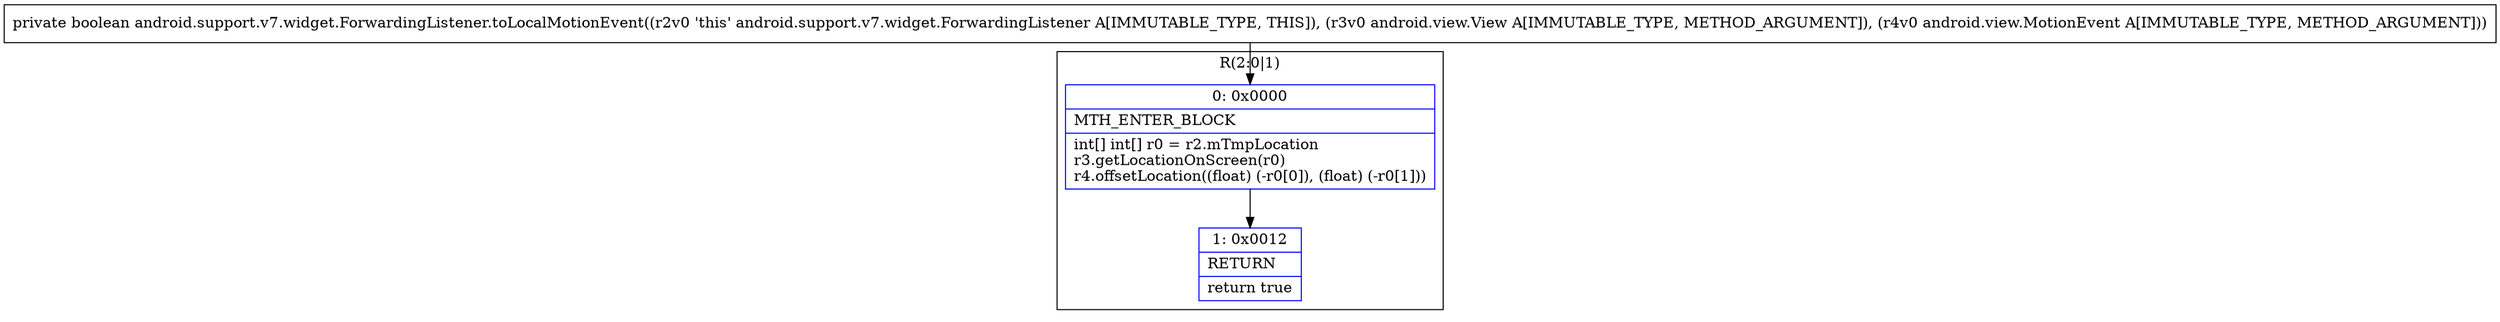 digraph "CFG forandroid.support.v7.widget.ForwardingListener.toLocalMotionEvent(Landroid\/view\/View;Landroid\/view\/MotionEvent;)Z" {
subgraph cluster_Region_2021181213 {
label = "R(2:0|1)";
node [shape=record,color=blue];
Node_0 [shape=record,label="{0\:\ 0x0000|MTH_ENTER_BLOCK\l|int[] int[] r0 = r2.mTmpLocation\lr3.getLocationOnScreen(r0)\lr4.offsetLocation((float) (\-r0[0]), (float) (\-r0[1]))\l}"];
Node_1 [shape=record,label="{1\:\ 0x0012|RETURN\l|return true\l}"];
}
MethodNode[shape=record,label="{private boolean android.support.v7.widget.ForwardingListener.toLocalMotionEvent((r2v0 'this' android.support.v7.widget.ForwardingListener A[IMMUTABLE_TYPE, THIS]), (r3v0 android.view.View A[IMMUTABLE_TYPE, METHOD_ARGUMENT]), (r4v0 android.view.MotionEvent A[IMMUTABLE_TYPE, METHOD_ARGUMENT])) }"];
MethodNode -> Node_0;
Node_0 -> Node_1;
}

